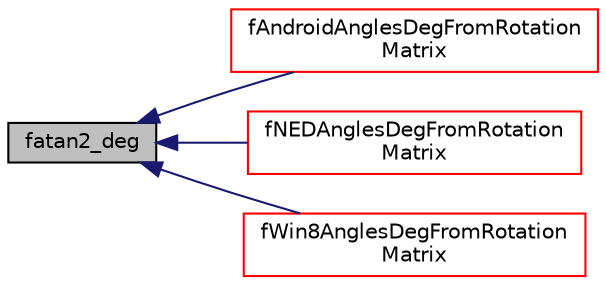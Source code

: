 digraph "fatan2_deg"
{
  edge [fontname="Helvetica",fontsize="10",labelfontname="Helvetica",labelfontsize="10"];
  node [fontname="Helvetica",fontsize="10",shape=record];
  rankdir="LR";
  Node40 [label="fatan2_deg",height=0.2,width=0.4,color="black", fillcolor="grey75", style="filled", fontcolor="black"];
  Node40 -> Node41 [dir="back",color="midnightblue",fontsize="10",style="solid",fontname="Helvetica"];
  Node41 [label="fAndroidAnglesDegFromRotation\lMatrix",height=0.2,width=0.4,color="red", fillcolor="white", style="filled",URL="$orientation_8h.html#a77eeda9a699b1456bb8b02665ad80522",tooltip="extract the Android angles in degrees from the Android rotation matrix "];
  Node40 -> Node51 [dir="back",color="midnightblue",fontsize="10",style="solid",fontname="Helvetica"];
  Node51 [label="fNEDAnglesDegFromRotation\lMatrix",height=0.2,width=0.4,color="red", fillcolor="white", style="filled",URL="$orientation_8h.html#aa781ea4b9430531df4697d3cb39f7454",tooltip="extract the NED angles in degrees from the NED rotation matrix "];
  Node40 -> Node52 [dir="back",color="midnightblue",fontsize="10",style="solid",fontname="Helvetica"];
  Node52 [label="fWin8AnglesDegFromRotation\lMatrix",height=0.2,width=0.4,color="red", fillcolor="white", style="filled",URL="$orientation_8h.html#a13cd93780206a620abc7bdf7907e6dc6",tooltip="extract the Windows 8 angles in degrees from the Windows 8 rotation matrix "];
}
